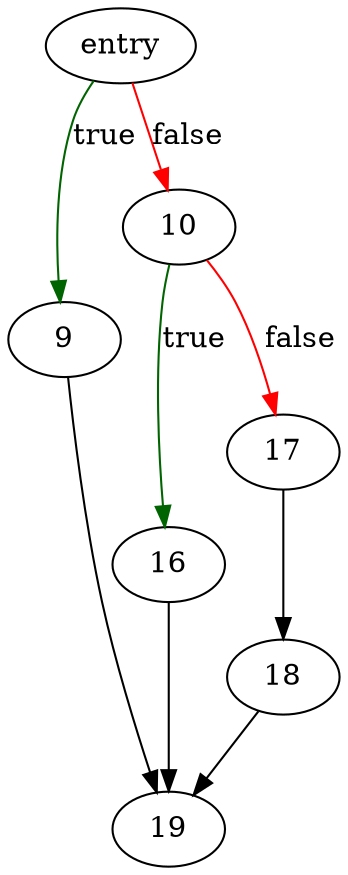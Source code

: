 digraph "vdbeSorterGetCompare" {
	// Node definitions.
	1 [label=entry];
	9;
	10;
	16;
	17;
	18;
	19;

	// Edge definitions.
	1 -> 9 [
		color=darkgreen
		label=true
	];
	1 -> 10 [
		color=red
		label=false
	];
	9 -> 19;
	10 -> 16 [
		color=darkgreen
		label=true
	];
	10 -> 17 [
		color=red
		label=false
	];
	16 -> 19;
	17 -> 18;
	18 -> 19;
}
